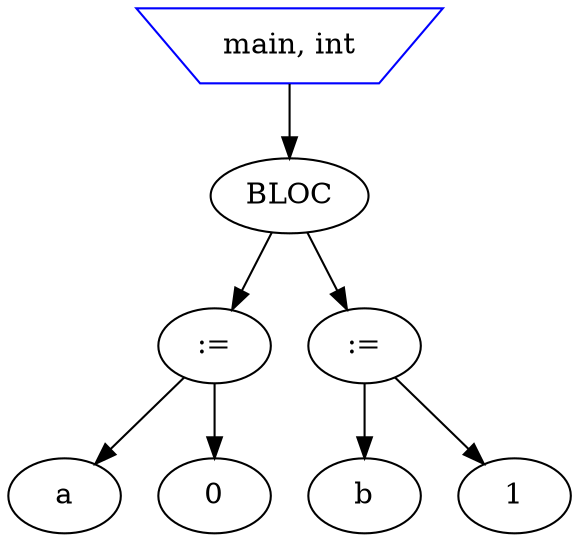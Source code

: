 digraph G {

node_0 [label="main, int" shape=invtrapezium color=blue];
node_1 [label="BLOC" shape=ellipse color=black];
node_2 [label=":=" shape=ellipse];
node_3 [label="a" shape=ellipse];
node_4 [label="0" shape=ellipse];
node_5 [label=":=" shape=ellipse];
node_6 [label="b" shape=ellipse];
node_7 [label="1" shape=ellipse];

node_0 -> node_1
node_1 -> node_2
node_2 -> node_3
node_2 -> node_4
node_1 -> node_5
node_5 -> node_6
node_5 -> node_7
}